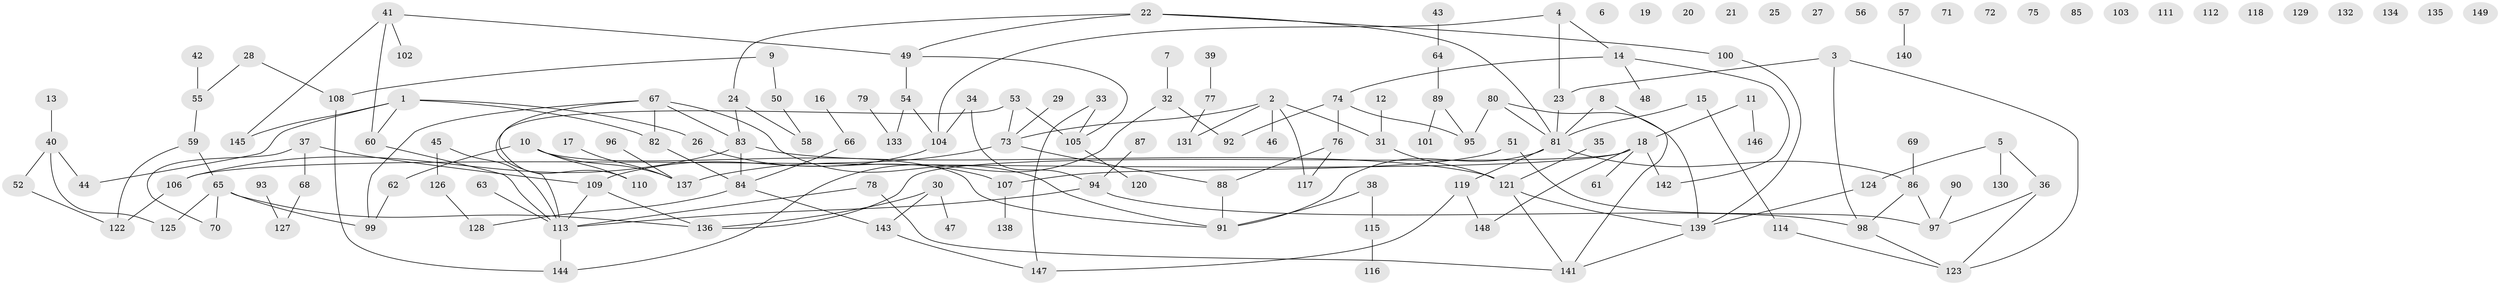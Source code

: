 // coarse degree distribution, {6: 0.038461538461538464, 8: 0.019230769230769232, 3: 0.1346153846153846, 5: 0.038461538461538464, 0: 0.20192307692307693, 1: 0.21153846153846154, 2: 0.2403846153846154, 4: 0.0673076923076923, 7: 0.009615384615384616, 9: 0.019230769230769232, 11: 0.009615384615384616, 10: 0.009615384615384616}
// Generated by graph-tools (version 1.1) at 2025/16/03/04/25 18:16:25]
// undirected, 149 vertices, 170 edges
graph export_dot {
graph [start="1"]
  node [color=gray90,style=filled];
  1;
  2;
  3;
  4;
  5;
  6;
  7;
  8;
  9;
  10;
  11;
  12;
  13;
  14;
  15;
  16;
  17;
  18;
  19;
  20;
  21;
  22;
  23;
  24;
  25;
  26;
  27;
  28;
  29;
  30;
  31;
  32;
  33;
  34;
  35;
  36;
  37;
  38;
  39;
  40;
  41;
  42;
  43;
  44;
  45;
  46;
  47;
  48;
  49;
  50;
  51;
  52;
  53;
  54;
  55;
  56;
  57;
  58;
  59;
  60;
  61;
  62;
  63;
  64;
  65;
  66;
  67;
  68;
  69;
  70;
  71;
  72;
  73;
  74;
  75;
  76;
  77;
  78;
  79;
  80;
  81;
  82;
  83;
  84;
  85;
  86;
  87;
  88;
  89;
  90;
  91;
  92;
  93;
  94;
  95;
  96;
  97;
  98;
  99;
  100;
  101;
  102;
  103;
  104;
  105;
  106;
  107;
  108;
  109;
  110;
  111;
  112;
  113;
  114;
  115;
  116;
  117;
  118;
  119;
  120;
  121;
  122;
  123;
  124;
  125;
  126;
  127;
  128;
  129;
  130;
  131;
  132;
  133;
  134;
  135;
  136;
  137;
  138;
  139;
  140;
  141;
  142;
  143;
  144;
  145;
  146;
  147;
  148;
  149;
  1 -- 26;
  1 -- 44;
  1 -- 60;
  1 -- 82;
  1 -- 145;
  2 -- 31;
  2 -- 46;
  2 -- 73;
  2 -- 117;
  2 -- 131;
  3 -- 23;
  3 -- 98;
  3 -- 123;
  4 -- 14;
  4 -- 23;
  4 -- 104;
  5 -- 36;
  5 -- 124;
  5 -- 130;
  7 -- 32;
  8 -- 81;
  8 -- 141;
  9 -- 50;
  9 -- 108;
  10 -- 62;
  10 -- 91;
  10 -- 110;
  10 -- 137;
  11 -- 18;
  11 -- 146;
  12 -- 31;
  13 -- 40;
  14 -- 48;
  14 -- 74;
  14 -- 142;
  15 -- 81;
  15 -- 114;
  16 -- 66;
  17 -- 137;
  18 -- 61;
  18 -- 106;
  18 -- 136;
  18 -- 142;
  18 -- 148;
  22 -- 24;
  22 -- 49;
  22 -- 81;
  22 -- 100;
  23 -- 81;
  24 -- 58;
  24 -- 83;
  26 -- 107;
  28 -- 55;
  28 -- 108;
  29 -- 73;
  30 -- 47;
  30 -- 136;
  30 -- 143;
  31 -- 121;
  32 -- 92;
  32 -- 144;
  33 -- 105;
  33 -- 147;
  34 -- 94;
  34 -- 104;
  35 -- 121;
  36 -- 97;
  36 -- 123;
  37 -- 68;
  37 -- 70;
  37 -- 109;
  38 -- 91;
  38 -- 115;
  39 -- 77;
  40 -- 44;
  40 -- 52;
  40 -- 125;
  41 -- 49;
  41 -- 60;
  41 -- 102;
  41 -- 145;
  42 -- 55;
  43 -- 64;
  45 -- 113;
  45 -- 126;
  49 -- 54;
  49 -- 105;
  50 -- 58;
  51 -- 97;
  51 -- 107;
  52 -- 122;
  53 -- 73;
  53 -- 105;
  53 -- 113;
  54 -- 104;
  54 -- 133;
  55 -- 59;
  57 -- 140;
  59 -- 65;
  59 -- 122;
  60 -- 113;
  62 -- 99;
  63 -- 113;
  64 -- 89;
  65 -- 70;
  65 -- 99;
  65 -- 125;
  65 -- 136;
  66 -- 84;
  67 -- 82;
  67 -- 83;
  67 -- 91;
  67 -- 99;
  67 -- 110;
  68 -- 127;
  69 -- 86;
  73 -- 88;
  73 -- 137;
  74 -- 76;
  74 -- 92;
  74 -- 95;
  76 -- 88;
  76 -- 117;
  77 -- 131;
  78 -- 113;
  78 -- 141;
  79 -- 133;
  80 -- 81;
  80 -- 95;
  80 -- 139;
  81 -- 86;
  81 -- 91;
  81 -- 119;
  82 -- 84;
  83 -- 84;
  83 -- 106;
  83 -- 121;
  84 -- 128;
  84 -- 143;
  86 -- 97;
  86 -- 98;
  87 -- 94;
  88 -- 91;
  89 -- 95;
  89 -- 101;
  90 -- 97;
  93 -- 127;
  94 -- 98;
  94 -- 113;
  96 -- 137;
  98 -- 123;
  100 -- 139;
  104 -- 109;
  105 -- 120;
  106 -- 122;
  107 -- 138;
  108 -- 144;
  109 -- 113;
  109 -- 136;
  113 -- 144;
  114 -- 123;
  115 -- 116;
  119 -- 147;
  119 -- 148;
  121 -- 139;
  121 -- 141;
  124 -- 139;
  126 -- 128;
  139 -- 141;
  143 -- 147;
}
